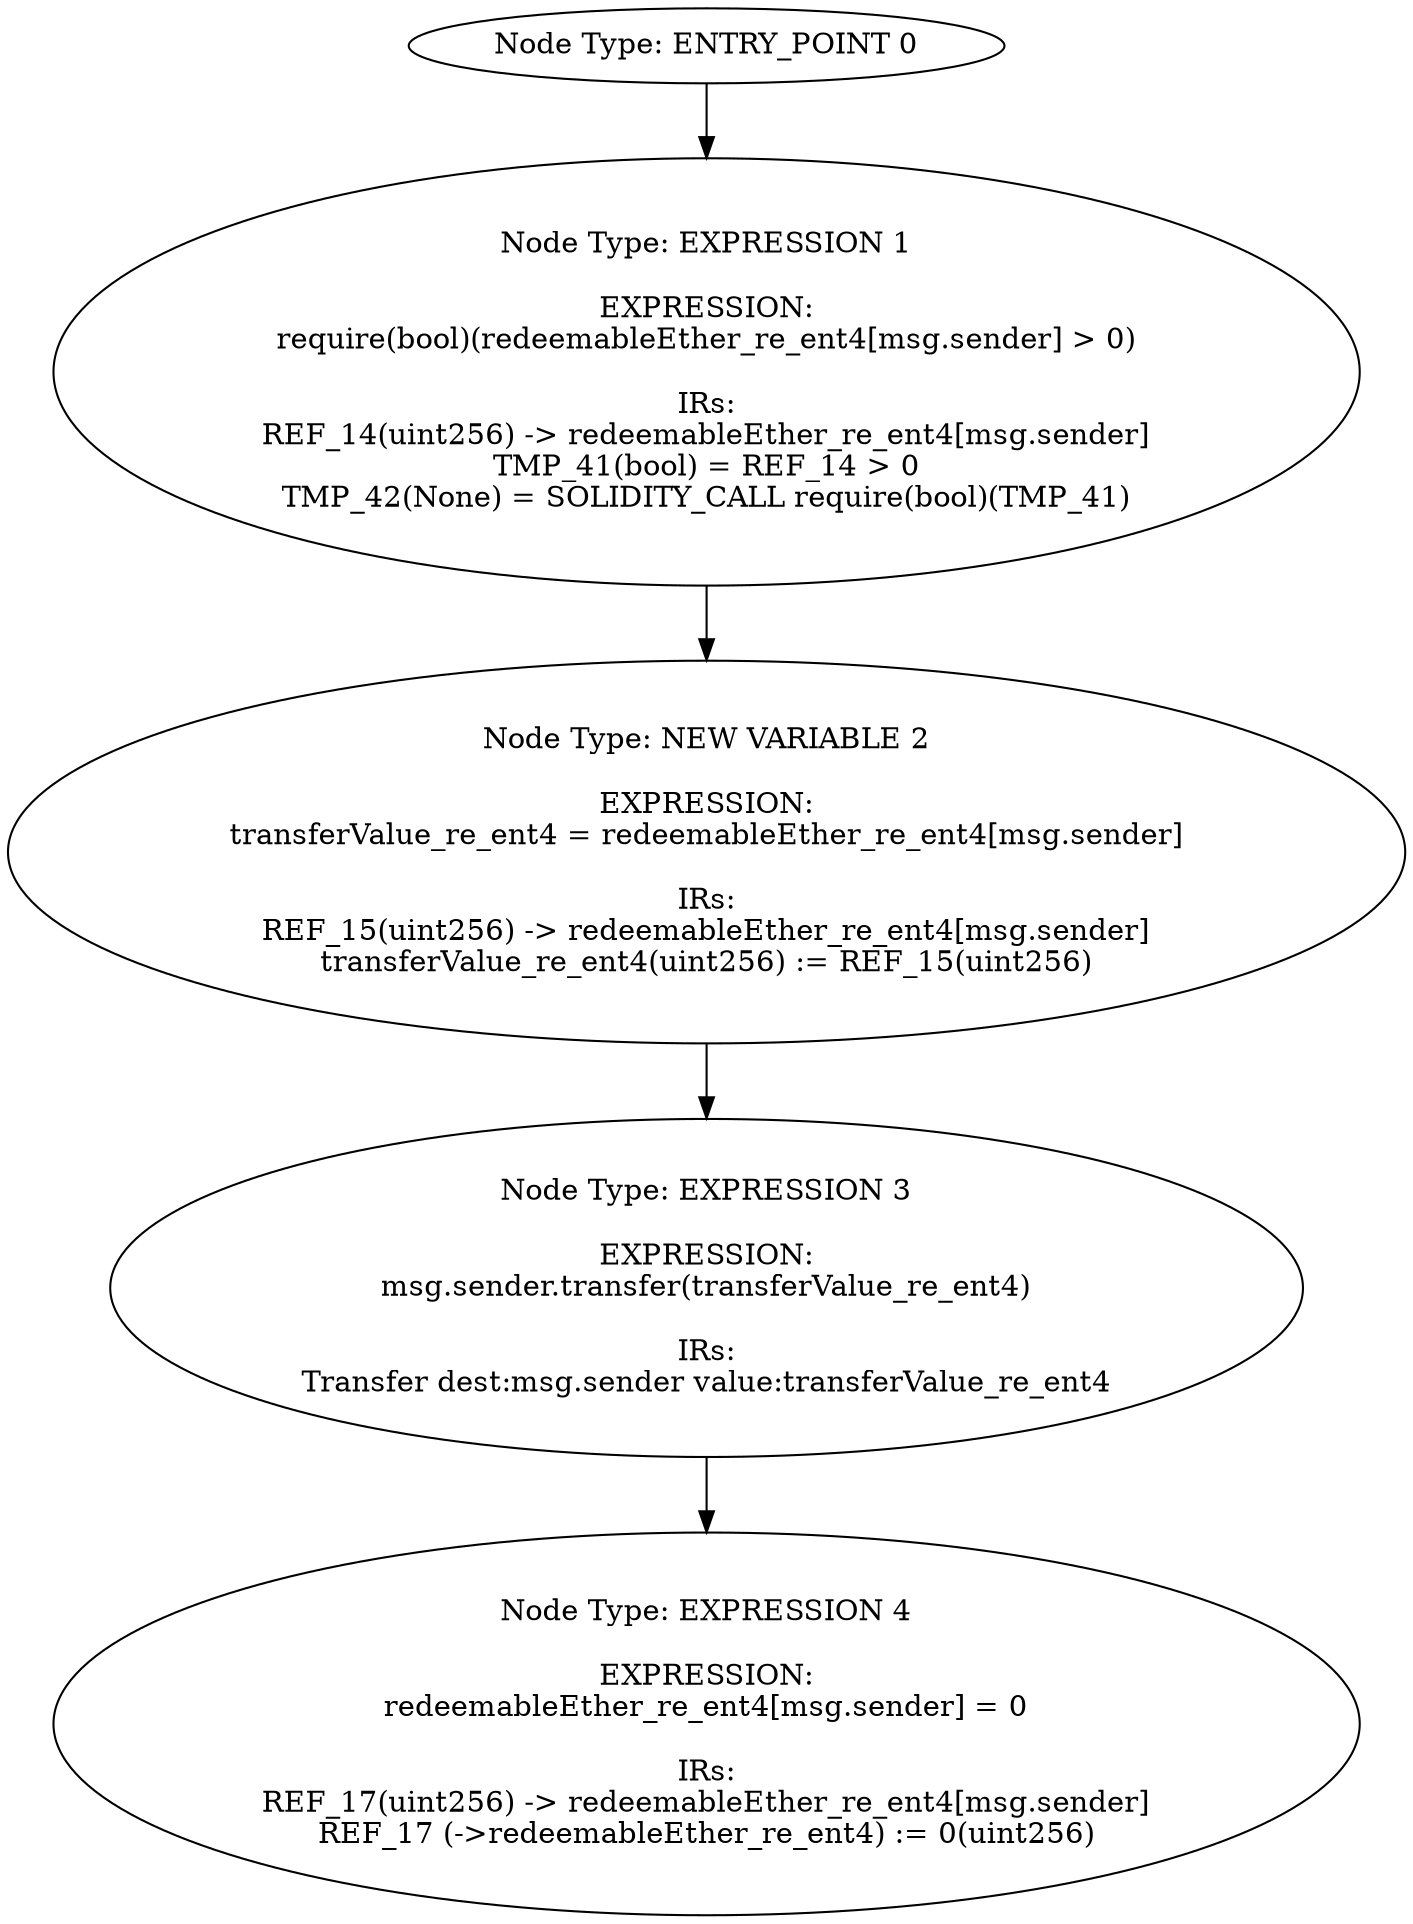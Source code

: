 digraph{
0[label="Node Type: ENTRY_POINT 0
"];
0->1;
1[label="Node Type: EXPRESSION 1

EXPRESSION:
require(bool)(redeemableEther_re_ent4[msg.sender] > 0)

IRs:
REF_14(uint256) -> redeemableEther_re_ent4[msg.sender]
TMP_41(bool) = REF_14 > 0
TMP_42(None) = SOLIDITY_CALL require(bool)(TMP_41)"];
1->2;
2[label="Node Type: NEW VARIABLE 2

EXPRESSION:
transferValue_re_ent4 = redeemableEther_re_ent4[msg.sender]

IRs:
REF_15(uint256) -> redeemableEther_re_ent4[msg.sender]
transferValue_re_ent4(uint256) := REF_15(uint256)"];
2->3;
3[label="Node Type: EXPRESSION 3

EXPRESSION:
msg.sender.transfer(transferValue_re_ent4)

IRs:
Transfer dest:msg.sender value:transferValue_re_ent4"];
3->4;
4[label="Node Type: EXPRESSION 4

EXPRESSION:
redeemableEther_re_ent4[msg.sender] = 0

IRs:
REF_17(uint256) -> redeemableEther_re_ent4[msg.sender]
REF_17 (->redeemableEther_re_ent4) := 0(uint256)"];
}
